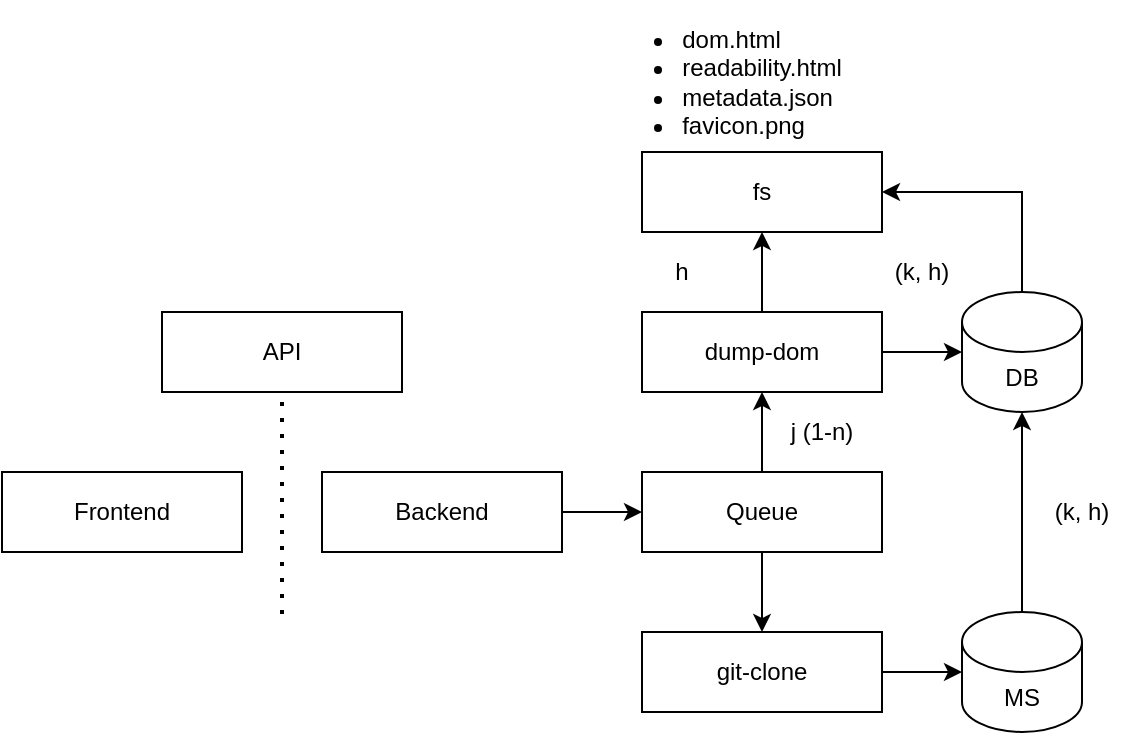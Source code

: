 <mxfile version="21.3.7" type="device">
  <diagram name="Page-1" id="rRoijQG2nSl0_Yrbf1NP">
    <mxGraphModel dx="1728" dy="998" grid="1" gridSize="10" guides="1" tooltips="1" connect="1" arrows="1" fold="1" page="1" pageScale="1" pageWidth="1169" pageHeight="827" math="0" shadow="0">
      <root>
        <mxCell id="0" />
        <mxCell id="1" parent="0" />
        <mxCell id="VzflnH-gn_2TgnfN93_D-8" value="" style="edgeStyle=orthogonalEdgeStyle;rounded=0;orthogonalLoop=1;jettySize=auto;html=1;" edge="1" parent="1" source="VzflnH-gn_2TgnfN93_D-1" target="VzflnH-gn_2TgnfN93_D-6">
          <mxGeometry relative="1" as="geometry" />
        </mxCell>
        <mxCell id="VzflnH-gn_2TgnfN93_D-1" value="Backend" style="rounded=0;whiteSpace=wrap;html=1;" vertex="1" parent="1">
          <mxGeometry x="360" y="360" width="120" height="40" as="geometry" />
        </mxCell>
        <mxCell id="VzflnH-gn_2TgnfN93_D-2" value="Frontend" style="rounded=0;whiteSpace=wrap;html=1;" vertex="1" parent="1">
          <mxGeometry x="200" y="360" width="120" height="40" as="geometry" />
        </mxCell>
        <mxCell id="VzflnH-gn_2TgnfN93_D-11" value="" style="edgeStyle=orthogonalEdgeStyle;rounded=0;orthogonalLoop=1;jettySize=auto;html=1;" edge="1" parent="1" source="VzflnH-gn_2TgnfN93_D-3" target="VzflnH-gn_2TgnfN93_D-5">
          <mxGeometry relative="1" as="geometry" />
        </mxCell>
        <mxCell id="VzflnH-gn_2TgnfN93_D-17" value="" style="edgeStyle=orthogonalEdgeStyle;rounded=0;orthogonalLoop=1;jettySize=auto;html=1;" edge="1" parent="1" source="VzflnH-gn_2TgnfN93_D-3" target="VzflnH-gn_2TgnfN93_D-15">
          <mxGeometry relative="1" as="geometry" />
        </mxCell>
        <mxCell id="VzflnH-gn_2TgnfN93_D-3" value="dump-dom" style="rounded=0;whiteSpace=wrap;html=1;" vertex="1" parent="1">
          <mxGeometry x="520" y="280" width="120" height="40" as="geometry" />
        </mxCell>
        <mxCell id="VzflnH-gn_2TgnfN93_D-16" style="edgeStyle=orthogonalEdgeStyle;rounded=0;orthogonalLoop=1;jettySize=auto;html=1;entryX=1;entryY=0.5;entryDx=0;entryDy=0;exitX=0.5;exitY=0;exitDx=0;exitDy=0;exitPerimeter=0;" edge="1" parent="1" source="VzflnH-gn_2TgnfN93_D-5" target="VzflnH-gn_2TgnfN93_D-15">
          <mxGeometry relative="1" as="geometry" />
        </mxCell>
        <mxCell id="VzflnH-gn_2TgnfN93_D-22" value="" style="edgeStyle=orthogonalEdgeStyle;rounded=0;orthogonalLoop=1;jettySize=auto;html=1;startArrow=classic;startFill=1;endArrow=none;endFill=0;" edge="1" parent="1" source="VzflnH-gn_2TgnfN93_D-5" target="VzflnH-gn_2TgnfN93_D-20">
          <mxGeometry relative="1" as="geometry" />
        </mxCell>
        <mxCell id="VzflnH-gn_2TgnfN93_D-5" value="DB" style="shape=cylinder3;whiteSpace=wrap;html=1;boundedLbl=1;backgroundOutline=1;size=15;" vertex="1" parent="1">
          <mxGeometry x="680" y="270" width="60" height="60" as="geometry" />
        </mxCell>
        <mxCell id="VzflnH-gn_2TgnfN93_D-9" value="" style="edgeStyle=orthogonalEdgeStyle;rounded=0;orthogonalLoop=1;jettySize=auto;html=1;" edge="1" parent="1" source="VzflnH-gn_2TgnfN93_D-6" target="VzflnH-gn_2TgnfN93_D-3">
          <mxGeometry relative="1" as="geometry" />
        </mxCell>
        <mxCell id="VzflnH-gn_2TgnfN93_D-14" value="" style="edgeStyle=orthogonalEdgeStyle;rounded=0;orthogonalLoop=1;jettySize=auto;html=1;" edge="1" parent="1" source="VzflnH-gn_2TgnfN93_D-6" target="VzflnH-gn_2TgnfN93_D-13">
          <mxGeometry relative="1" as="geometry" />
        </mxCell>
        <mxCell id="VzflnH-gn_2TgnfN93_D-6" value="Queue" style="rounded=0;whiteSpace=wrap;html=1;" vertex="1" parent="1">
          <mxGeometry x="520" y="360" width="120" height="40" as="geometry" />
        </mxCell>
        <mxCell id="VzflnH-gn_2TgnfN93_D-7" value="" style="endArrow=none;dashed=1;html=1;dashPattern=1 3;strokeWidth=2;rounded=0;" edge="1" parent="1">
          <mxGeometry width="50" height="50" relative="1" as="geometry">
            <mxPoint x="340" y="325" as="sourcePoint" />
            <mxPoint x="340" y="435" as="targetPoint" />
          </mxGeometry>
        </mxCell>
        <mxCell id="VzflnH-gn_2TgnfN93_D-10" value="j (1-n)" style="text;html=1;strokeColor=none;fillColor=none;align=center;verticalAlign=middle;whiteSpace=wrap;rounded=0;" vertex="1" parent="1">
          <mxGeometry x="580" y="320" width="60" height="40" as="geometry" />
        </mxCell>
        <mxCell id="VzflnH-gn_2TgnfN93_D-12" value="(k, h)" style="text;html=1;strokeColor=none;fillColor=none;align=center;verticalAlign=middle;whiteSpace=wrap;rounded=0;" vertex="1" parent="1">
          <mxGeometry x="640" y="240" width="40" height="40" as="geometry" />
        </mxCell>
        <mxCell id="VzflnH-gn_2TgnfN93_D-21" value="" style="edgeStyle=orthogonalEdgeStyle;rounded=0;orthogonalLoop=1;jettySize=auto;html=1;" edge="1" parent="1" source="VzflnH-gn_2TgnfN93_D-13" target="VzflnH-gn_2TgnfN93_D-20">
          <mxGeometry relative="1" as="geometry" />
        </mxCell>
        <mxCell id="VzflnH-gn_2TgnfN93_D-13" value="git-clone" style="rounded=0;whiteSpace=wrap;html=1;" vertex="1" parent="1">
          <mxGeometry x="520" y="440" width="120" height="40" as="geometry" />
        </mxCell>
        <mxCell id="VzflnH-gn_2TgnfN93_D-15" value="fs" style="rounded=0;whiteSpace=wrap;html=1;" vertex="1" parent="1">
          <mxGeometry x="520" y="200" width="120" height="40" as="geometry" />
        </mxCell>
        <mxCell id="VzflnH-gn_2TgnfN93_D-18" value="&lt;div style=&quot;text-align: justify;&quot;&gt;&lt;ul&gt;&lt;li&gt;&lt;span style=&quot;background-color: initial;&quot;&gt;dom.html&lt;/span&gt;&lt;/li&gt;&lt;li&gt;&lt;span style=&quot;background-color: initial;&quot;&gt;readability.html&lt;/span&gt;&lt;/li&gt;&lt;li&gt;&lt;span style=&quot;background-color: initial;&quot;&gt;metadata.json&lt;/span&gt;&lt;/li&gt;&lt;li&gt;&lt;span style=&quot;background-color: initial;&quot;&gt;favicon.png&lt;/span&gt;&lt;/li&gt;&lt;/ul&gt;&lt;/div&gt;" style="text;html=1;strokeColor=none;fillColor=none;align=center;verticalAlign=middle;whiteSpace=wrap;rounded=0;" vertex="1" parent="1">
          <mxGeometry x="530" y="150" width="60" height="30" as="geometry" />
        </mxCell>
        <mxCell id="VzflnH-gn_2TgnfN93_D-19" value="h" style="text;html=1;strokeColor=none;fillColor=none;align=center;verticalAlign=middle;whiteSpace=wrap;rounded=0;" vertex="1" parent="1">
          <mxGeometry x="520" y="240" width="40" height="40" as="geometry" />
        </mxCell>
        <mxCell id="VzflnH-gn_2TgnfN93_D-20" value="MS" style="shape=cylinder3;whiteSpace=wrap;html=1;boundedLbl=1;backgroundOutline=1;size=15;" vertex="1" parent="1">
          <mxGeometry x="680" y="430" width="60" height="60" as="geometry" />
        </mxCell>
        <mxCell id="VzflnH-gn_2TgnfN93_D-23" value="(k, h)" style="text;html=1;strokeColor=none;fillColor=none;align=center;verticalAlign=middle;whiteSpace=wrap;rounded=0;" vertex="1" parent="1">
          <mxGeometry x="720" y="360" width="40" height="40" as="geometry" />
        </mxCell>
        <mxCell id="VzflnH-gn_2TgnfN93_D-24" value="API" style="rounded=0;whiteSpace=wrap;html=1;" vertex="1" parent="1">
          <mxGeometry x="280" y="280" width="120" height="40" as="geometry" />
        </mxCell>
      </root>
    </mxGraphModel>
  </diagram>
</mxfile>
